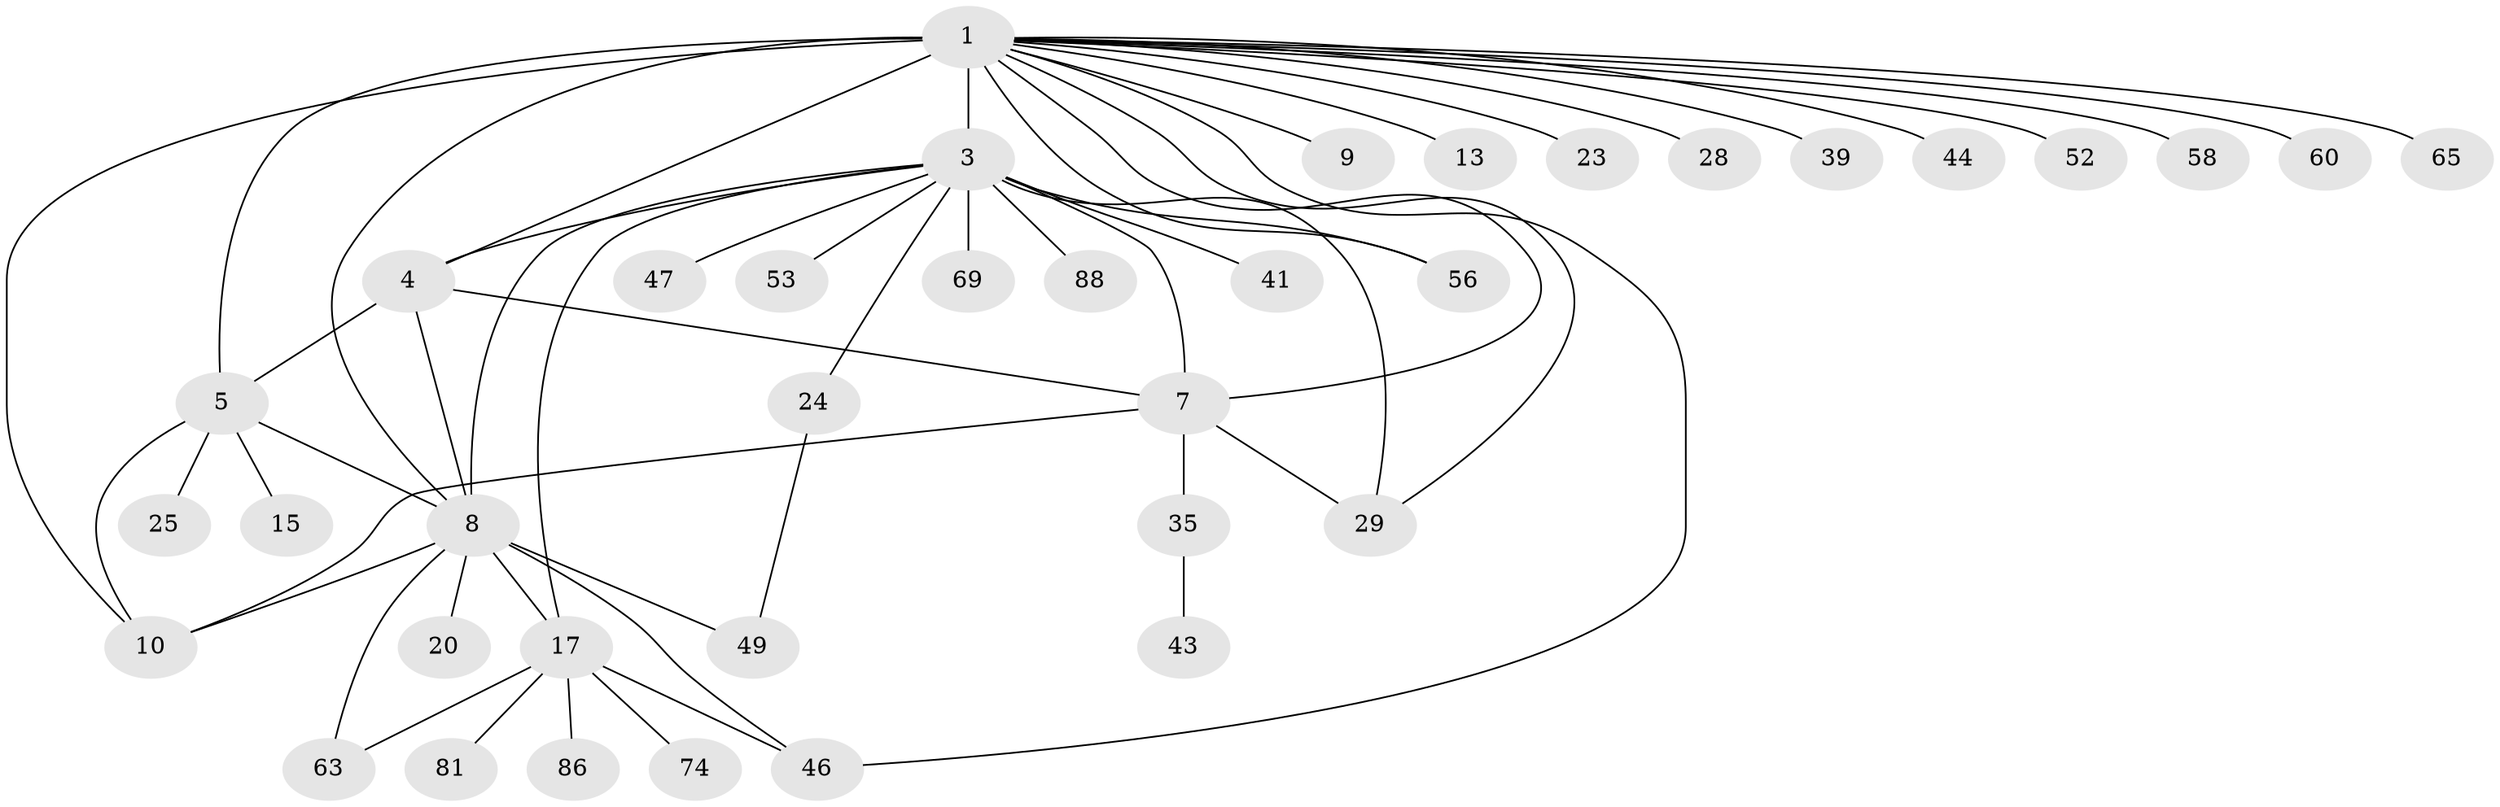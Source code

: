 // original degree distribution, {6: 0.0425531914893617, 15: 0.010638297872340425, 13: 0.02127659574468085, 9: 0.02127659574468085, 3: 0.13829787234042554, 10: 0.02127659574468085, 4: 0.07446808510638298, 1: 0.48936170212765956, 7: 0.010638297872340425, 5: 0.0425531914893617, 2: 0.11702127659574468, 11: 0.010638297872340425}
// Generated by graph-tools (version 1.1) at 2025/18/03/04/25 18:18:13]
// undirected, 37 vertices, 54 edges
graph export_dot {
graph [start="1"]
  node [color=gray90,style=filled];
  1 [super="+2+31+32"];
  3 [super="+38+14+79+11+27"];
  4 [super="+34+51"];
  5 [super="+50+21+6+76+77+18"];
  7 [super="+90+92"];
  8 [super="+16"];
  9 [super="+40+19"];
  10 [super="+57"];
  13;
  15;
  17 [super="+22+62"];
  20;
  23;
  24;
  25;
  28;
  29 [super="+54"];
  35;
  39;
  41;
  43;
  44;
  46 [super="+55+89+94"];
  47;
  49 [super="+72"];
  52;
  53;
  56;
  58;
  60;
  63;
  65;
  69;
  74;
  81;
  86;
  88;
  1 -- 13;
  1 -- 9 [weight=2];
  1 -- 65;
  1 -- 3 [weight=4];
  1 -- 4 [weight=3];
  1 -- 5 [weight=4];
  1 -- 7;
  1 -- 8 [weight=4];
  1 -- 10;
  1 -- 23;
  1 -- 28;
  1 -- 39;
  1 -- 44;
  1 -- 46;
  1 -- 52;
  1 -- 56;
  1 -- 58;
  1 -- 60;
  1 -- 29;
  3 -- 7 [weight=2];
  3 -- 8 [weight=2];
  3 -- 17 [weight=2];
  3 -- 24;
  3 -- 88;
  3 -- 47;
  3 -- 56 [weight=2];
  3 -- 4;
  3 -- 53;
  3 -- 69;
  3 -- 41;
  3 -- 29;
  4 -- 5 [weight=2];
  4 -- 7 [weight=2];
  4 -- 8;
  5 -- 8;
  5 -- 25;
  5 -- 10;
  5 -- 15;
  7 -- 29;
  7 -- 35;
  7 -- 10;
  8 -- 20;
  8 -- 49 [weight=2];
  8 -- 46;
  8 -- 17;
  8 -- 10;
  8 -- 63;
  17 -- 63;
  17 -- 81;
  17 -- 86;
  17 -- 74;
  17 -- 46;
  24 -- 49;
  35 -- 43;
}
